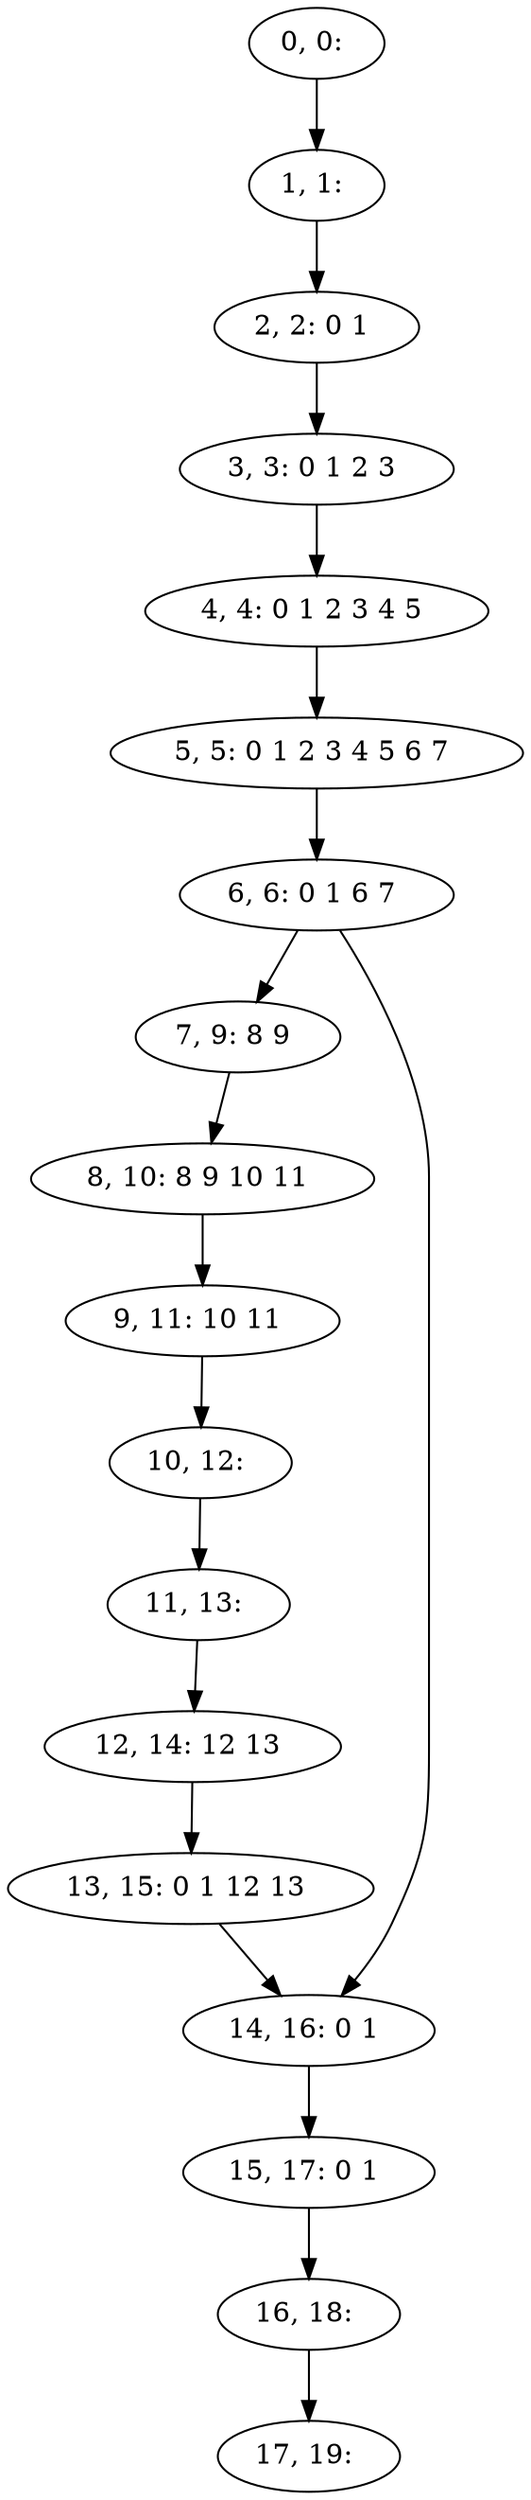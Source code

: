 digraph G {
0[label="0, 0: "];
1[label="1, 1: "];
2[label="2, 2: 0 1 "];
3[label="3, 3: 0 1 2 3 "];
4[label="4, 4: 0 1 2 3 4 5 "];
5[label="5, 5: 0 1 2 3 4 5 6 7 "];
6[label="6, 6: 0 1 6 7 "];
7[label="7, 9: 8 9 "];
8[label="8, 10: 8 9 10 11 "];
9[label="9, 11: 10 11 "];
10[label="10, 12: "];
11[label="11, 13: "];
12[label="12, 14: 12 13 "];
13[label="13, 15: 0 1 12 13 "];
14[label="14, 16: 0 1 "];
15[label="15, 17: 0 1 "];
16[label="16, 18: "];
17[label="17, 19: "];
0->1 ;
1->2 ;
2->3 ;
3->4 ;
4->5 ;
5->6 ;
6->7 ;
6->14 ;
7->8 ;
8->9 ;
9->10 ;
10->11 ;
11->12 ;
12->13 ;
13->14 ;
14->15 ;
15->16 ;
16->17 ;
}
